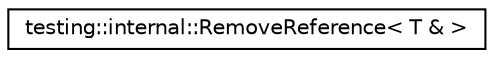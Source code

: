 digraph G
{
  edge [fontname="Helvetica",fontsize="10",labelfontname="Helvetica",labelfontsize="10"];
  node [fontname="Helvetica",fontsize="10",shape=record];
  rankdir="LR";
  Node1 [label="testing::internal::RemoveReference\< T & \>",height=0.2,width=0.4,color="black", fillcolor="white", style="filled",URL="$structtesting_1_1internal_1_1RemoveReference_3_01T_01_6_01_4.html"];
}
